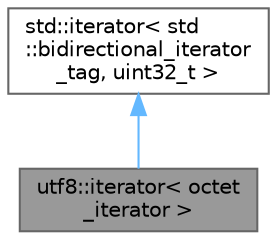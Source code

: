 digraph "utf8::iterator&lt; octet_iterator &gt;"
{
 // INTERACTIVE_SVG=YES
 // LATEX_PDF_SIZE
  bgcolor="transparent";
  edge [fontname=Helvetica,fontsize=10,labelfontname=Helvetica,labelfontsize=10];
  node [fontname=Helvetica,fontsize=10,shape=box,height=0.2,width=0.4];
  Node1 [label="utf8::iterator\< octet\l_iterator \>",height=0.2,width=0.4,color="gray40", fillcolor="grey60", style="filled", fontcolor="black",tooltip=" "];
  Node2 -> Node1 [dir="back",color="steelblue1",style="solid"];
  Node2 [label="std::iterator\< std\l::bidirectional_iterator\l_tag, uint32_t \>",height=0.2,width=0.4,color="gray40", fillcolor="white", style="filled",tooltip=" "];
}
